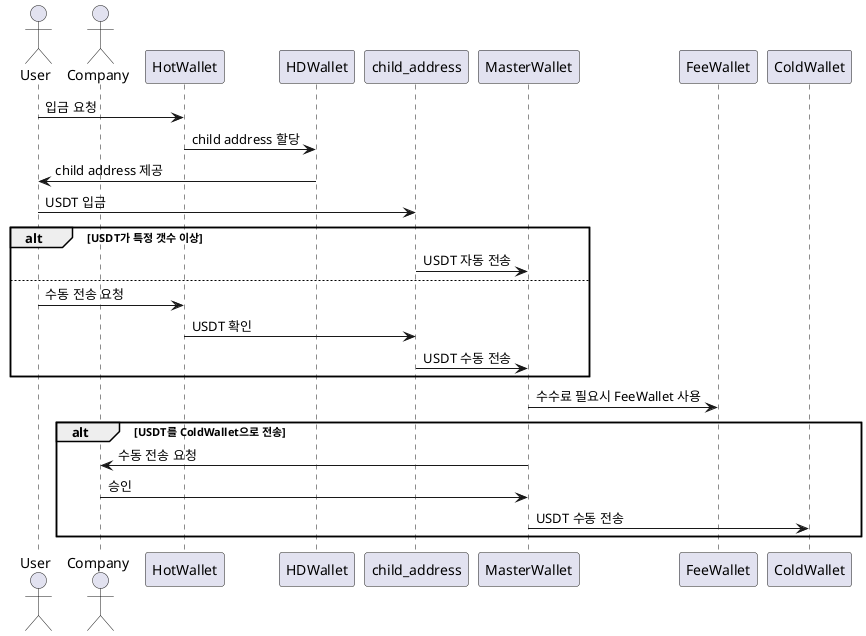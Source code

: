 @startuml

actor User
actor Company

User -> HotWallet: 입금 요청

HotWallet -> HDWallet: child address 할당
HDWallet -> User: child address 제공

User -> child_address: USDT 입금

alt USDT가 특정 갯수 이상
    child_address -> MasterWallet: USDT 자동 전송
else
    User -> HotWallet: 수동 전송 요청
    HotWallet -> child_address : USDT 확인
    child_address -> MasterWallet: USDT 수동 전송
end

MasterWallet -> FeeWallet: 수수료 필요시 FeeWallet 사용

alt USDT를 ColdWallet으로 전송
    MasterWallet -> Company: 수동 전송 요청
    Company -> MasterWallet: 승인
    MasterWallet -> ColdWallet: USDT 수동 전송
end

@enduml
